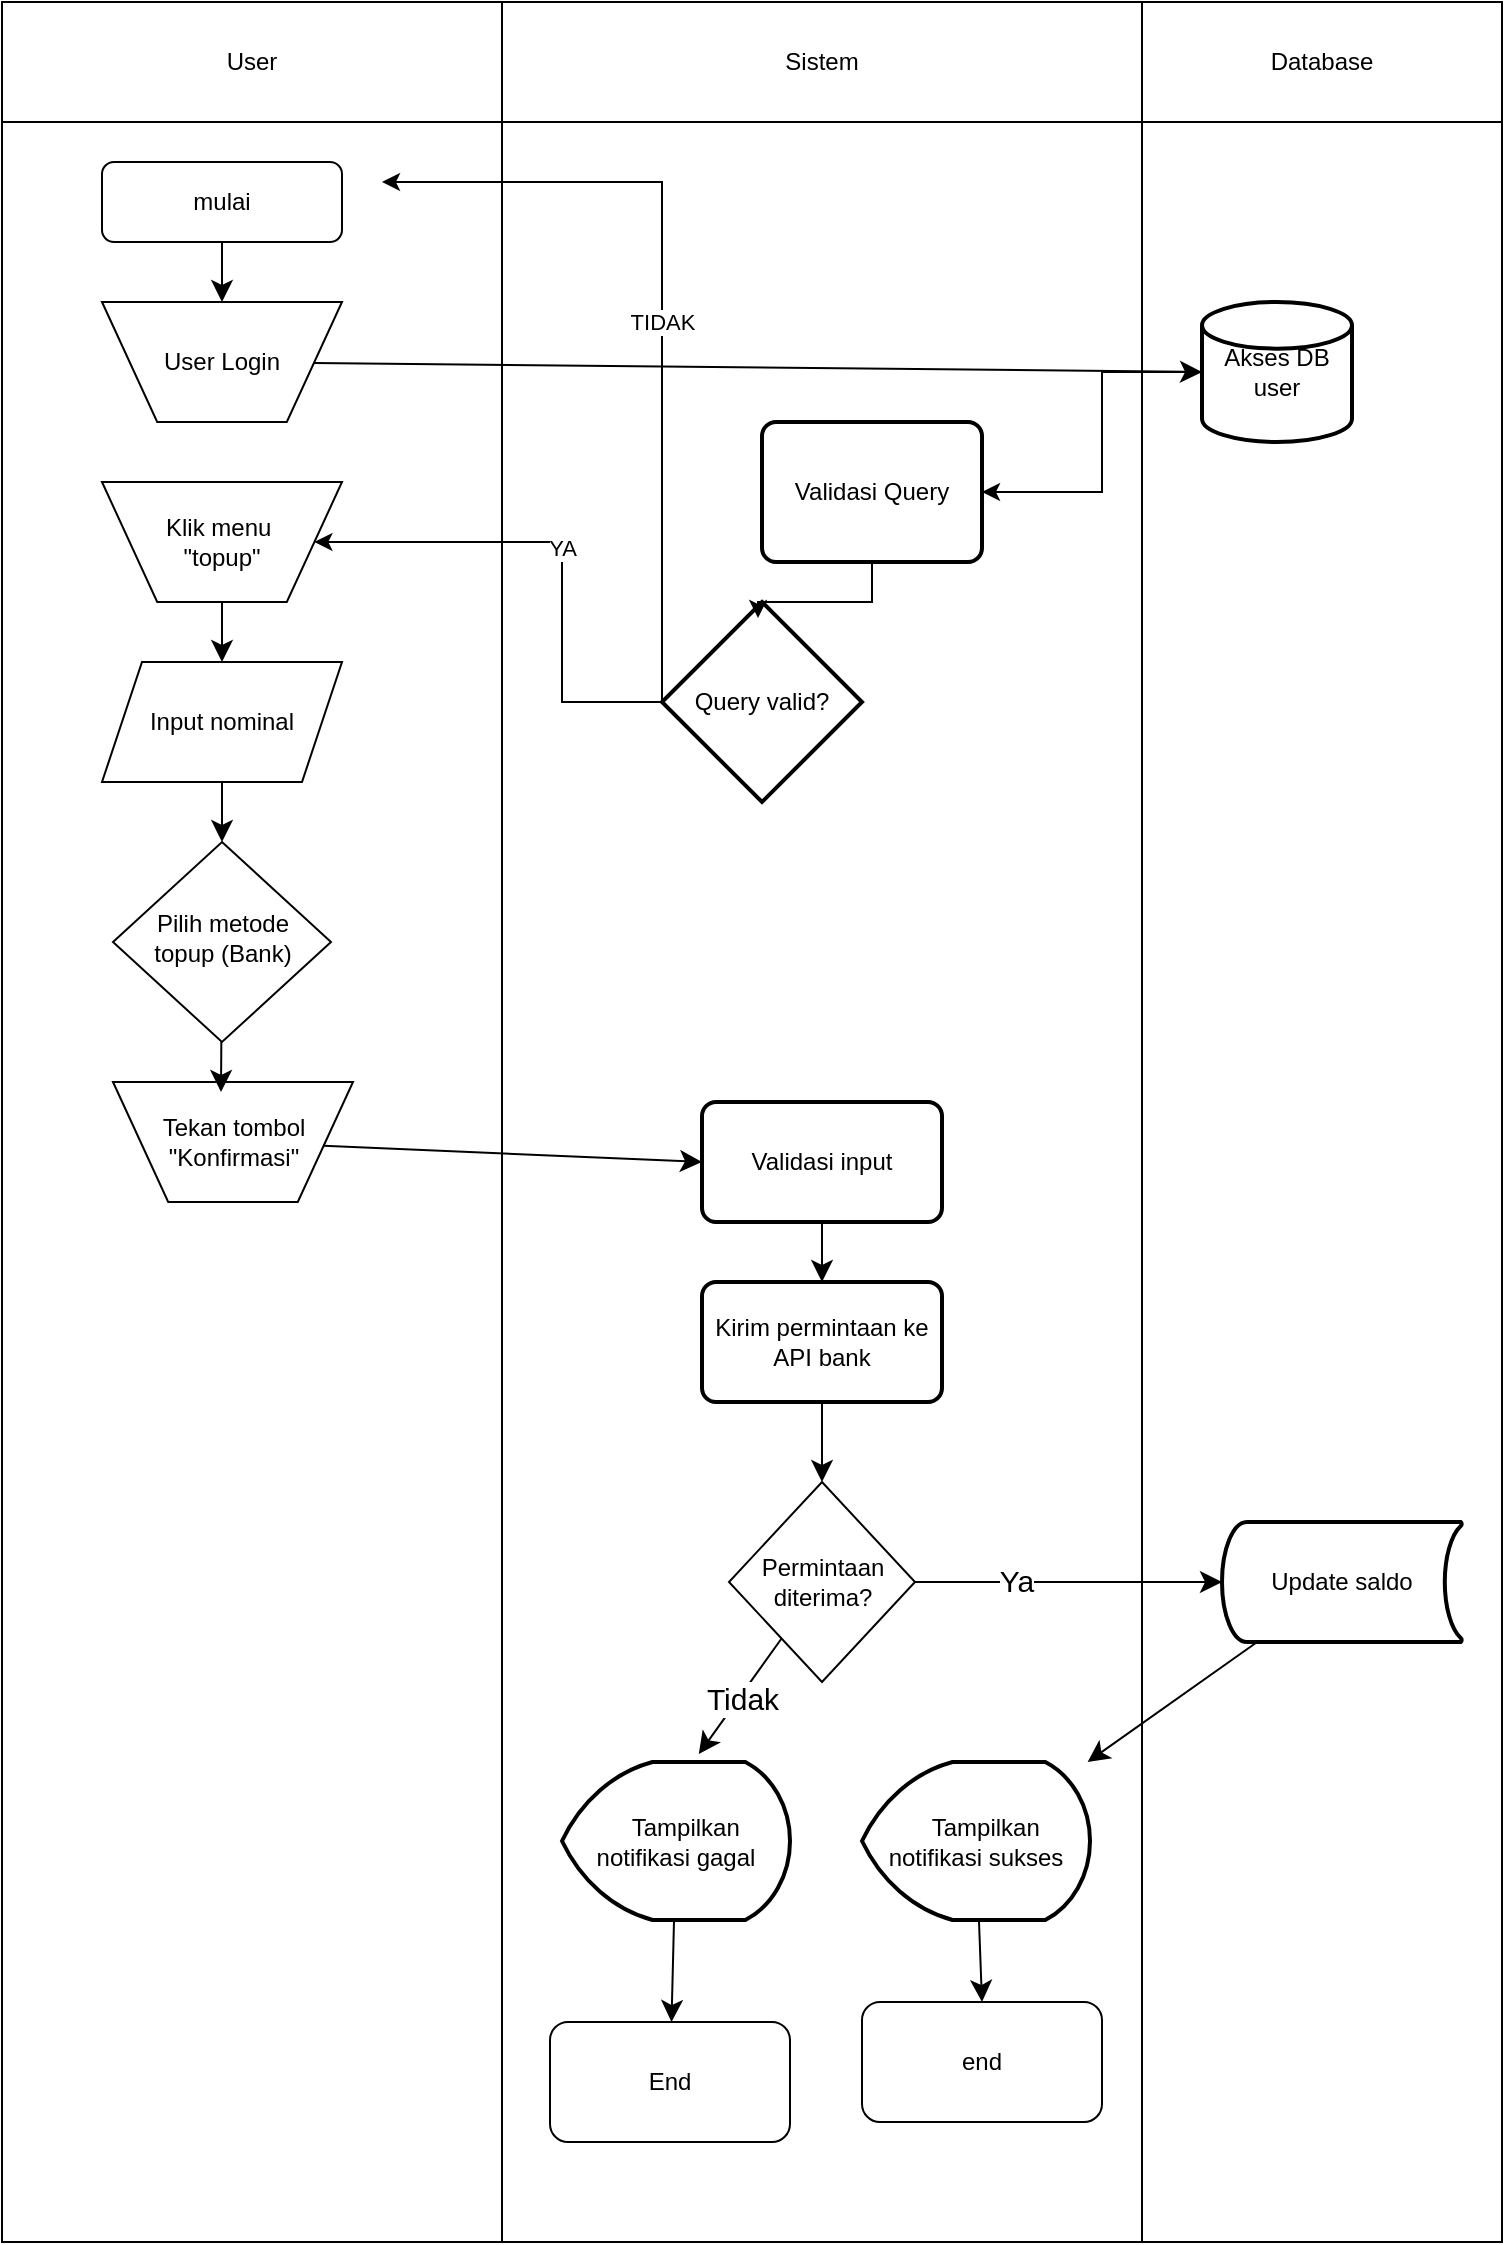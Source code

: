 <mxfile version="26.2.14" pages="2">
  <diagram id="C5RBs43oDa-KdzZeNtuy" name="Page-1">
    <mxGraphModel dx="816" dy="751" grid="1" gridSize="10" guides="1" tooltips="1" connect="1" arrows="1" fold="1" page="1" pageScale="1" pageWidth="827" pageHeight="1169" math="0" shadow="0">
      <root>
        <mxCell id="WIyWlLk6GJQsqaUBKTNV-0" />
        <mxCell id="WIyWlLk6GJQsqaUBKTNV-1" parent="WIyWlLk6GJQsqaUBKTNV-0" />
        <mxCell id="myA_0hRbSrSwgh-VEzjD-1" value="" style="shape=table;startSize=0;container=1;collapsible=0;childLayout=tableLayout;movable=0;resizable=0;rotatable=0;deletable=0;editable=0;locked=1;connectable=0;" parent="WIyWlLk6GJQsqaUBKTNV-1" vertex="1">
          <mxGeometry x="50" y="30" width="750" height="1120" as="geometry" />
        </mxCell>
        <mxCell id="myA_0hRbSrSwgh-VEzjD-2" value="" style="shape=tableRow;horizontal=0;startSize=0;swimlaneHead=0;swimlaneBody=0;strokeColor=inherit;top=0;left=0;bottom=0;right=0;collapsible=0;dropTarget=0;fillColor=none;points=[[0,0.5],[1,0.5]];portConstraint=eastwest;" parent="myA_0hRbSrSwgh-VEzjD-1" vertex="1">
          <mxGeometry width="750" height="60" as="geometry" />
        </mxCell>
        <mxCell id="myA_0hRbSrSwgh-VEzjD-3" value="User" style="shape=partialRectangle;html=1;whiteSpace=wrap;connectable=0;strokeColor=inherit;overflow=hidden;fillColor=none;top=0;left=0;bottom=0;right=0;pointerEvents=1;" parent="myA_0hRbSrSwgh-VEzjD-2" vertex="1">
          <mxGeometry width="250" height="60" as="geometry">
            <mxRectangle width="250" height="60" as="alternateBounds" />
          </mxGeometry>
        </mxCell>
        <mxCell id="myA_0hRbSrSwgh-VEzjD-4" value="Sistem" style="shape=partialRectangle;html=1;whiteSpace=wrap;connectable=0;strokeColor=inherit;overflow=hidden;fillColor=none;top=0;left=0;bottom=0;right=0;pointerEvents=1;" parent="myA_0hRbSrSwgh-VEzjD-2" vertex="1">
          <mxGeometry x="250" width="320" height="60" as="geometry">
            <mxRectangle width="320" height="60" as="alternateBounds" />
          </mxGeometry>
        </mxCell>
        <mxCell id="myA_0hRbSrSwgh-VEzjD-5" value="Database" style="shape=partialRectangle;html=1;whiteSpace=wrap;connectable=0;strokeColor=inherit;overflow=hidden;fillColor=none;top=0;left=0;bottom=0;right=0;pointerEvents=1;" parent="myA_0hRbSrSwgh-VEzjD-2" vertex="1">
          <mxGeometry x="570" width="180" height="60" as="geometry">
            <mxRectangle width="180" height="60" as="alternateBounds" />
          </mxGeometry>
        </mxCell>
        <mxCell id="myA_0hRbSrSwgh-VEzjD-6" value="" style="shape=tableRow;horizontal=0;startSize=0;swimlaneHead=0;swimlaneBody=0;strokeColor=inherit;top=0;left=0;bottom=0;right=0;collapsible=0;dropTarget=0;fillColor=none;points=[[0,0.5],[1,0.5]];portConstraint=eastwest;" parent="myA_0hRbSrSwgh-VEzjD-1" vertex="1">
          <mxGeometry y="60" width="750" height="1060" as="geometry" />
        </mxCell>
        <mxCell id="myA_0hRbSrSwgh-VEzjD-7" value="" style="shape=partialRectangle;html=1;whiteSpace=wrap;connectable=0;strokeColor=inherit;overflow=hidden;fillColor=none;top=0;left=0;bottom=0;right=0;pointerEvents=1;" parent="myA_0hRbSrSwgh-VEzjD-6" vertex="1">
          <mxGeometry width="250" height="1060" as="geometry">
            <mxRectangle width="250" height="1060" as="alternateBounds" />
          </mxGeometry>
        </mxCell>
        <mxCell id="myA_0hRbSrSwgh-VEzjD-8" value="" style="shape=partialRectangle;html=1;whiteSpace=wrap;connectable=0;strokeColor=inherit;overflow=hidden;fillColor=none;top=0;left=0;bottom=0;right=0;pointerEvents=1;" parent="myA_0hRbSrSwgh-VEzjD-6" vertex="1">
          <mxGeometry x="250" width="320" height="1060" as="geometry">
            <mxRectangle width="320" height="1060" as="alternateBounds" />
          </mxGeometry>
        </mxCell>
        <mxCell id="myA_0hRbSrSwgh-VEzjD-9" value="" style="shape=partialRectangle;html=1;whiteSpace=wrap;connectable=0;strokeColor=inherit;overflow=hidden;fillColor=none;top=0;left=0;bottom=0;right=0;pointerEvents=1;" parent="myA_0hRbSrSwgh-VEzjD-6" vertex="1">
          <mxGeometry x="570" width="180" height="1060" as="geometry">
            <mxRectangle width="180" height="1060" as="alternateBounds" />
          </mxGeometry>
        </mxCell>
        <mxCell id="WIyWlLk6GJQsqaUBKTNV-10" value="&lt;div&gt;Pilih metode topup (Bank)&lt;/div&gt;" style="rhombus;whiteSpace=wrap;html=1;shadow=0;fontFamily=Helvetica;fontSize=12;align=center;strokeWidth=1;spacing=6;spacingTop=-4;" parent="WIyWlLk6GJQsqaUBKTNV-1" vertex="1">
          <mxGeometry x="105.5" y="450" width="109" height="100" as="geometry" />
        </mxCell>
        <mxCell id="wAHo-fLsAT2h4r4HQaT7-11" value="" style="edgeStyle=none;curved=1;rounded=0;orthogonalLoop=1;jettySize=auto;html=1;fontSize=12;startSize=8;endSize=8;" parent="WIyWlLk6GJQsqaUBKTNV-1" source="wAHo-fLsAT2h4r4HQaT7-0" target="wAHo-fLsAT2h4r4HQaT7-6" edge="1">
          <mxGeometry relative="1" as="geometry" />
        </mxCell>
        <mxCell id="wAHo-fLsAT2h4r4HQaT7-0" value="mulai" style="rounded=1;whiteSpace=wrap;html=1;fontSize=12;glass=0;strokeWidth=1;shadow=0;" parent="WIyWlLk6GJQsqaUBKTNV-1" vertex="1">
          <mxGeometry x="100" y="110" width="120" height="40" as="geometry" />
        </mxCell>
        <mxCell id="wAHo-fLsAT2h4r4HQaT7-6" value="User Login" style="rounded=0;whiteSpace=wrap;html=1;verticalLabelPosition=middle;shape=trapezoid;perimeter=trapezoidPerimeter;size=0.23;arcSize=10;flipV=1;labelPosition=center;" parent="WIyWlLk6GJQsqaUBKTNV-1" vertex="1">
          <mxGeometry x="100" y="180" width="120" height="60" as="geometry" />
        </mxCell>
        <mxCell id="wAHo-fLsAT2h4r4HQaT7-16" style="edgeStyle=none;curved=1;rounded=0;orthogonalLoop=1;jettySize=auto;html=1;entryX=0.5;entryY=0;entryDx=0;entryDy=0;fontSize=12;startSize=8;endSize=8;" parent="WIyWlLk6GJQsqaUBKTNV-1" source="wAHo-fLsAT2h4r4HQaT7-8" target="wAHo-fLsAT2h4r4HQaT7-12" edge="1">
          <mxGeometry relative="1" as="geometry" />
        </mxCell>
        <mxCell id="wAHo-fLsAT2h4r4HQaT7-8" value="&lt;div&gt;Klik menu&amp;nbsp;&lt;/div&gt;&lt;div&gt;&quot;topup&quot;&lt;/div&gt;" style="rounded=0;whiteSpace=wrap;html=1;verticalLabelPosition=middle;shape=trapezoid;perimeter=trapezoidPerimeter;size=0.23;arcSize=10;flipV=1;labelPosition=center;" parent="WIyWlLk6GJQsqaUBKTNV-1" vertex="1">
          <mxGeometry x="100" y="270" width="120" height="60" as="geometry" />
        </mxCell>
        <mxCell id="wAHo-fLsAT2h4r4HQaT7-17" style="edgeStyle=none;curved=1;rounded=0;orthogonalLoop=1;jettySize=auto;html=1;fontSize=12;startSize=8;endSize=8;" parent="WIyWlLk6GJQsqaUBKTNV-1" source="wAHo-fLsAT2h4r4HQaT7-12" target="WIyWlLk6GJQsqaUBKTNV-10" edge="1">
          <mxGeometry relative="1" as="geometry" />
        </mxCell>
        <mxCell id="wAHo-fLsAT2h4r4HQaT7-12" value="Input nominal" style="shape=parallelogram;perimeter=parallelogramPerimeter;whiteSpace=wrap;html=1;fixedSize=1;" parent="WIyWlLk6GJQsqaUBKTNV-1" vertex="1">
          <mxGeometry x="100" y="360" width="120" height="60" as="geometry" />
        </mxCell>
        <mxCell id="myA_0hRbSrSwgh-VEzjD-20" style="edgeStyle=none;curved=1;rounded=0;orthogonalLoop=1;jettySize=auto;html=1;entryX=0;entryY=0.5;entryDx=0;entryDy=0;fontSize=12;startSize=8;endSize=8;" parent="WIyWlLk6GJQsqaUBKTNV-1" source="wAHo-fLsAT2h4r4HQaT7-18" target="wAHo-fLsAT2h4r4HQaT7-20" edge="1">
          <mxGeometry relative="1" as="geometry" />
        </mxCell>
        <mxCell id="wAHo-fLsAT2h4r4HQaT7-18" value="Tekan tombol &quot;Konfirmasi&quot;" style="rounded=0;whiteSpace=wrap;html=1;verticalLabelPosition=middle;shape=trapezoid;perimeter=trapezoidPerimeter;size=0.23;arcSize=10;flipV=1;labelPosition=center;" parent="WIyWlLk6GJQsqaUBKTNV-1" vertex="1">
          <mxGeometry x="105.5" y="570" width="120" height="60" as="geometry" />
        </mxCell>
        <mxCell id="wAHo-fLsAT2h4r4HQaT7-23" style="edgeStyle=none;curved=1;rounded=0;orthogonalLoop=1;jettySize=auto;html=1;entryX=0.5;entryY=1;entryDx=0;entryDy=0;fontSize=12;startSize=8;endSize=8;" parent="WIyWlLk6GJQsqaUBKTNV-1" source="wAHo-fLsAT2h4r4HQaT7-20" target="wAHo-fLsAT2h4r4HQaT7-22" edge="1">
          <mxGeometry relative="1" as="geometry" />
        </mxCell>
        <mxCell id="wAHo-fLsAT2h4r4HQaT7-20" value="Validasi input" style="rounded=1;whiteSpace=wrap;html=1;absoluteArcSize=1;arcSize=14;strokeWidth=2;" parent="WIyWlLk6GJQsqaUBKTNV-1" vertex="1">
          <mxGeometry x="400" y="580" width="120" height="60" as="geometry" />
        </mxCell>
        <mxCell id="wAHo-fLsAT2h4r4HQaT7-25" style="edgeStyle=none;curved=1;rounded=0;orthogonalLoop=1;jettySize=auto;html=1;entryX=0.5;entryY=0;entryDx=0;entryDy=0;fontSize=12;startSize=8;endSize=8;" parent="WIyWlLk6GJQsqaUBKTNV-1" source="wAHo-fLsAT2h4r4HQaT7-22" target="wAHo-fLsAT2h4r4HQaT7-24" edge="1">
          <mxGeometry relative="1" as="geometry" />
        </mxCell>
        <mxCell id="wAHo-fLsAT2h4r4HQaT7-22" value="Kirim permintaan ke API bank" style="shape=label;whiteSpace=wrap;html=1;fixedSize=1;direction=west;rounded=1;absoluteArcSize=1;arcSize=14;strokeWidth=2;" parent="WIyWlLk6GJQsqaUBKTNV-1" vertex="1">
          <mxGeometry x="400" y="670" width="120" height="60" as="geometry" />
        </mxCell>
        <mxCell id="myA_0hRbSrSwgh-VEzjD-22" style="edgeStyle=none;curved=1;rounded=0;orthogonalLoop=1;jettySize=auto;html=1;fontSize=12;startSize=8;endSize=8;" parent="WIyWlLk6GJQsqaUBKTNV-1" source="wAHo-fLsAT2h4r4HQaT7-24" target="wAHo-fLsAT2h4r4HQaT7-27" edge="1">
          <mxGeometry relative="1" as="geometry" />
        </mxCell>
        <mxCell id="myA_0hRbSrSwgh-VEzjD-23" value="Ya" style="edgeLabel;html=1;align=center;verticalAlign=middle;resizable=0;points=[];fontSize=15;" parent="myA_0hRbSrSwgh-VEzjD-22" vertex="1" connectable="0">
          <mxGeometry x="-0.342" y="1" relative="1" as="geometry">
            <mxPoint as="offset" />
          </mxGeometry>
        </mxCell>
        <mxCell id="wAHo-fLsAT2h4r4HQaT7-24" value="Permintaan diterima?" style="rhombus;whiteSpace=wrap;html=1;" parent="WIyWlLk6GJQsqaUBKTNV-1" vertex="1">
          <mxGeometry x="413.5" y="770" width="93" height="100" as="geometry" />
        </mxCell>
        <mxCell id="l1s8ftgEPby_Ulwg0bWu-6" style="edgeStyle=none;curved=1;rounded=0;orthogonalLoop=1;jettySize=auto;html=1;fontSize=12;startSize=8;endSize=8;" parent="WIyWlLk6GJQsqaUBKTNV-1" source="wAHo-fLsAT2h4r4HQaT7-27" target="l1s8ftgEPby_Ulwg0bWu-5" edge="1">
          <mxGeometry relative="1" as="geometry" />
        </mxCell>
        <mxCell id="wAHo-fLsAT2h4r4HQaT7-27" value="Update saldo" style="rounded=0;whiteSpace=wrap;html=1;strokeWidth=2;shape=mxgraph.flowchart.stored_data;" parent="WIyWlLk6GJQsqaUBKTNV-1" vertex="1">
          <mxGeometry x="660" y="790" width="120" height="60" as="geometry" />
        </mxCell>
        <mxCell id="wAHo-fLsAT2h4r4HQaT7-34" value="End" style="rounded=1;whiteSpace=wrap;html=1;" parent="WIyWlLk6GJQsqaUBKTNV-1" vertex="1">
          <mxGeometry x="324" y="1040" width="120" height="60" as="geometry" />
        </mxCell>
        <mxCell id="wAHo-fLsAT2h4r4HQaT7-36" value="end" style="rounded=1;whiteSpace=wrap;html=1;" parent="WIyWlLk6GJQsqaUBKTNV-1" vertex="1">
          <mxGeometry x="480" y="1030" width="120" height="60" as="geometry" />
        </mxCell>
        <mxCell id="l1s8ftgEPby_Ulwg0bWu-2" style="edgeStyle=none;curved=1;rounded=0;orthogonalLoop=1;jettySize=auto;html=1;fontSize=12;startSize=8;endSize=8;" parent="WIyWlLk6GJQsqaUBKTNV-1" source="l1s8ftgEPby_Ulwg0bWu-0" target="wAHo-fLsAT2h4r4HQaT7-34" edge="1">
          <mxGeometry relative="1" as="geometry" />
        </mxCell>
        <mxCell id="l1s8ftgEPby_Ulwg0bWu-0" value="&amp;nbsp;&amp;nbsp; Tampilkan notifikasi gagal" style="strokeWidth=2;html=1;shape=mxgraph.flowchart.display;whiteSpace=wrap;" parent="WIyWlLk6GJQsqaUBKTNV-1" vertex="1">
          <mxGeometry x="330" y="910" width="114" height="79" as="geometry" />
        </mxCell>
        <mxCell id="l1s8ftgEPby_Ulwg0bWu-1" style="edgeStyle=none;curved=1;rounded=0;orthogonalLoop=1;jettySize=auto;html=1;entryX=0.6;entryY=-0.05;entryDx=0;entryDy=0;entryPerimeter=0;fontSize=12;startSize=8;endSize=8;" parent="WIyWlLk6GJQsqaUBKTNV-1" source="wAHo-fLsAT2h4r4HQaT7-24" target="l1s8ftgEPby_Ulwg0bWu-0" edge="1">
          <mxGeometry relative="1" as="geometry" />
        </mxCell>
        <mxCell id="myA_0hRbSrSwgh-VEzjD-24" value="Tidak" style="edgeLabel;html=1;align=center;verticalAlign=middle;resizable=0;points=[];fontSize=15;" parent="l1s8ftgEPby_Ulwg0bWu-1" vertex="1" connectable="0">
          <mxGeometry x="-0.018" y="1" relative="1" as="geometry">
            <mxPoint as="offset" />
          </mxGeometry>
        </mxCell>
        <mxCell id="l1s8ftgEPby_Ulwg0bWu-7" style="edgeStyle=none;curved=1;rounded=0;orthogonalLoop=1;jettySize=auto;html=1;entryX=0.5;entryY=0;entryDx=0;entryDy=0;fontSize=12;startSize=8;endSize=8;" parent="WIyWlLk6GJQsqaUBKTNV-1" source="l1s8ftgEPby_Ulwg0bWu-5" target="wAHo-fLsAT2h4r4HQaT7-36" edge="1">
          <mxGeometry relative="1" as="geometry" />
        </mxCell>
        <mxCell id="l1s8ftgEPby_Ulwg0bWu-5" value="&amp;nbsp;&amp;nbsp; Tampilkan notifikasi sukses" style="strokeWidth=2;html=1;shape=mxgraph.flowchart.display;whiteSpace=wrap;" parent="WIyWlLk6GJQsqaUBKTNV-1" vertex="1">
          <mxGeometry x="480" y="910" width="114" height="79" as="geometry" />
        </mxCell>
        <mxCell id="slgJ9C0zoQ3b944zU-sl-1" style="edgeStyle=orthogonalEdgeStyle;rounded=0;orthogonalLoop=1;jettySize=auto;html=1;" edge="1" parent="WIyWlLk6GJQsqaUBKTNV-1" source="myA_0hRbSrSwgh-VEzjD-10" target="slgJ9C0zoQ3b944zU-sl-0">
          <mxGeometry relative="1" as="geometry">
            <Array as="points">
              <mxPoint x="600" y="215" />
              <mxPoint x="600" y="275" />
            </Array>
          </mxGeometry>
        </mxCell>
        <mxCell id="myA_0hRbSrSwgh-VEzjD-10" value="Akses DB user" style="strokeWidth=2;html=1;shape=mxgraph.flowchart.database;whiteSpace=wrap;" parent="WIyWlLk6GJQsqaUBKTNV-1" vertex="1">
          <mxGeometry x="650" y="180" width="75" height="70" as="geometry" />
        </mxCell>
        <mxCell id="myA_0hRbSrSwgh-VEzjD-11" style="edgeStyle=none;curved=1;rounded=0;orthogonalLoop=1;jettySize=auto;html=1;entryX=0;entryY=0.5;entryDx=0;entryDy=0;entryPerimeter=0;fontSize=12;startSize=8;endSize=8;" parent="WIyWlLk6GJQsqaUBKTNV-1" source="wAHo-fLsAT2h4r4HQaT7-6" target="myA_0hRbSrSwgh-VEzjD-10" edge="1">
          <mxGeometry relative="1" as="geometry" />
        </mxCell>
        <mxCell id="myA_0hRbSrSwgh-VEzjD-16" style="edgeStyle=none;curved=1;rounded=0;orthogonalLoop=1;jettySize=auto;html=1;entryX=0.45;entryY=0.917;entryDx=0;entryDy=0;entryPerimeter=0;fontSize=12;startSize=8;endSize=8;" parent="WIyWlLk6GJQsqaUBKTNV-1" source="WIyWlLk6GJQsqaUBKTNV-10" target="wAHo-fLsAT2h4r4HQaT7-18" edge="1">
          <mxGeometry relative="1" as="geometry" />
        </mxCell>
        <mxCell id="slgJ9C0zoQ3b944zU-sl-0" value="Validasi Query" style="rounded=1;whiteSpace=wrap;html=1;absoluteArcSize=1;arcSize=14;strokeWidth=2;" vertex="1" parent="WIyWlLk6GJQsqaUBKTNV-1">
          <mxGeometry x="430" y="240" width="110" height="70" as="geometry" />
        </mxCell>
        <mxCell id="slgJ9C0zoQ3b944zU-sl-7" value="TIDAK" style="edgeStyle=orthogonalEdgeStyle;rounded=0;orthogonalLoop=1;jettySize=auto;html=1;entryX=1;entryY=0.25;entryDx=0;entryDy=0;" edge="1" parent="WIyWlLk6GJQsqaUBKTNV-1">
          <mxGeometry relative="1" as="geometry">
            <mxPoint x="400" y="380" as="sourcePoint" />
            <mxPoint x="240" y="120" as="targetPoint" />
            <Array as="points">
              <mxPoint x="380" y="380" />
              <mxPoint x="380" y="120" />
            </Array>
          </mxGeometry>
        </mxCell>
        <mxCell id="slgJ9C0zoQ3b944zU-sl-8" value="YA" style="edgeStyle=orthogonalEdgeStyle;rounded=0;orthogonalLoop=1;jettySize=auto;html=1;" edge="1" parent="WIyWlLk6GJQsqaUBKTNV-1" source="slgJ9C0zoQ3b944zU-sl-2" target="wAHo-fLsAT2h4r4HQaT7-8">
          <mxGeometry relative="1" as="geometry">
            <Array as="points">
              <mxPoint x="330" y="380" />
              <mxPoint x="330" y="300" />
            </Array>
          </mxGeometry>
        </mxCell>
        <mxCell id="slgJ9C0zoQ3b944zU-sl-2" value="Query valid?" style="strokeWidth=2;html=1;shape=mxgraph.flowchart.decision;whiteSpace=wrap;" vertex="1" parent="WIyWlLk6GJQsqaUBKTNV-1">
          <mxGeometry x="380" y="330" width="100" height="100" as="geometry" />
        </mxCell>
        <mxCell id="slgJ9C0zoQ3b944zU-sl-3" style="edgeStyle=orthogonalEdgeStyle;rounded=0;orthogonalLoop=1;jettySize=auto;html=1;entryX=0.48;entryY=0.08;entryDx=0;entryDy=0;entryPerimeter=0;" edge="1" parent="WIyWlLk6GJQsqaUBKTNV-1" source="slgJ9C0zoQ3b944zU-sl-0" target="slgJ9C0zoQ3b944zU-sl-2">
          <mxGeometry relative="1" as="geometry" />
        </mxCell>
      </root>
    </mxGraphModel>
  </diagram>
  <diagram id="DTNX22Vs4snBAxG5Ml6m" name="Page-2">
    <mxGraphModel dx="322" dy="433" grid="0" gridSize="10" guides="1" tooltips="1" connect="1" arrows="1" fold="1" page="0" pageScale="1" pageWidth="850" pageHeight="1100" math="0" shadow="0">
      <root>
        <mxCell id="0" />
        <mxCell id="1" parent="0" />
      </root>
    </mxGraphModel>
  </diagram>
</mxfile>
